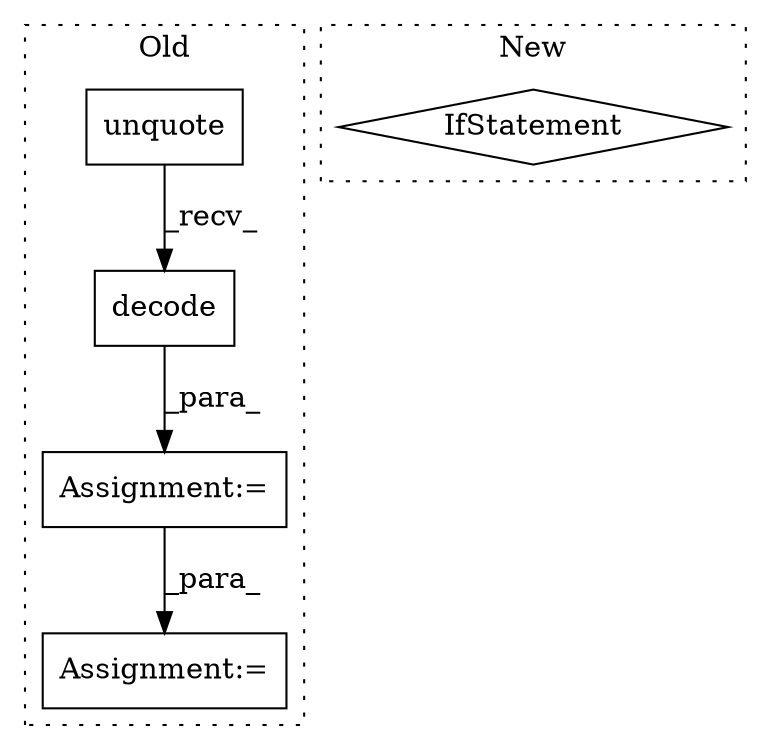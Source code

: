 digraph G {
subgraph cluster0 {
1 [label="unquote" a="32" s="6243,6260" l="8,1" shape="box"];
3 [label="decode" a="32" s="6262,6282" l="7,1" shape="box"];
4 [label="Assignment:=" a="7" s="6242" l="1" shape="box"];
5 [label="Assignment:=" a="7" s="6295" l="1" shape="box"];
label = "Old";
style="dotted";
}
subgraph cluster1 {
2 [label="IfStatement" a="25" s="5998,6006" l="4,2" shape="diamond"];
label = "New";
style="dotted";
}
1 -> 3 [label="_recv_"];
3 -> 4 [label="_para_"];
4 -> 5 [label="_para_"];
}